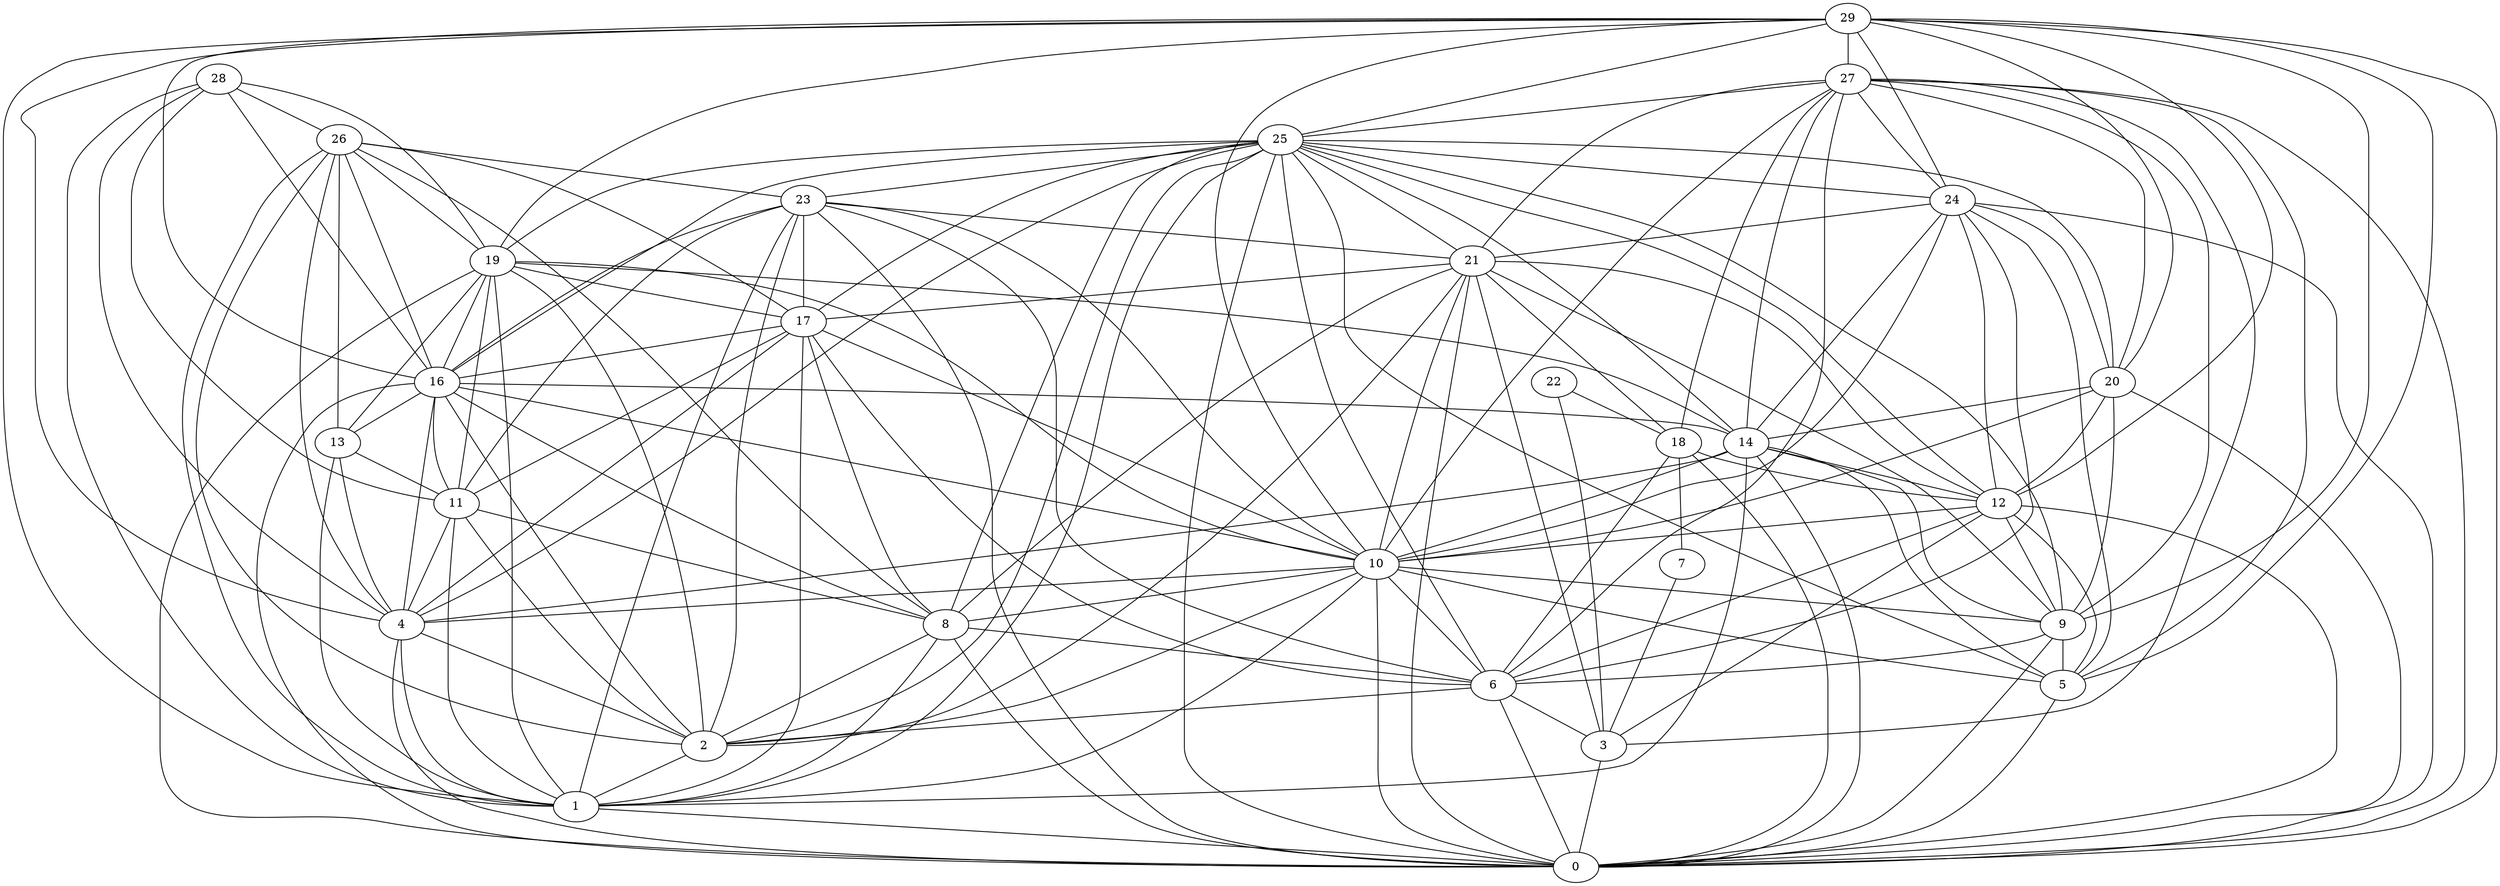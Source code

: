 digraph "sensornet-topology" {
label = "";
rankdir="BT";"0"->"1" [arrowhead = "both"] 
"0"->"3" [arrowhead = "both"] 
"0"->"4" [arrowhead = "both"] 
"0"->"5" [arrowhead = "both"] 
"0"->"6" [arrowhead = "both"] 
"0"->"8" [arrowhead = "both"] 
"0"->"9" [arrowhead = "both"] 
"0"->"10" [arrowhead = "both"] 
"0"->"12" [arrowhead = "both"] 
"0"->"14" [arrowhead = "both"] 
"0"->"16" [arrowhead = "both"] 
"0"->"18" [arrowhead = "both"] 
"0"->"19" [arrowhead = "both"] 
"0"->"20" [arrowhead = "both"] 
"0"->"21" [arrowhead = "both"] 
"0"->"23" [arrowhead = "both"] 
"0"->"24" [arrowhead = "both"] 
"0"->"25" [arrowhead = "both"] 
"0"->"27" [arrowhead = "both"] 
"0"->"29" [arrowhead = "both"] 
"1"->"2" [arrowhead = "both"] 
"1"->"4" [arrowhead = "both"] 
"1"->"8" [arrowhead = "both"] 
"1"->"10" [arrowhead = "both"] 
"1"->"11" [arrowhead = "both"] 
"1"->"13" [arrowhead = "both"] 
"1"->"14" [arrowhead = "both"] 
"1"->"17" [arrowhead = "both"] 
"1"->"19" [arrowhead = "both"] 
"1"->"23" [arrowhead = "both"] 
"1"->"25" [arrowhead = "both"] 
"1"->"26" [arrowhead = "both"] 
"1"->"28" [arrowhead = "both"] 
"1"->"29" [arrowhead = "both"] 
"2"->"4" [arrowhead = "both"] 
"2"->"6" [arrowhead = "both"] 
"2"->"8" [arrowhead = "both"] 
"2"->"10" [arrowhead = "both"] 
"2"->"11" [arrowhead = "both"] 
"2"->"16" [arrowhead = "both"] 
"2"->"19" [arrowhead = "both"] 
"2"->"21" [arrowhead = "both"] 
"2"->"23" [arrowhead = "both"] 
"2"->"25" [arrowhead = "both"] 
"2"->"26" [arrowhead = "both"] 
"3"->"6" [arrowhead = "both"] 
"3"->"7" [arrowhead = "both"] 
"3"->"12" [arrowhead = "both"] 
"3"->"21" [arrowhead = "both"] 
"3"->"22" [arrowhead = "both"] 
"3"->"27" [arrowhead = "both"] 
"4"->"10" [arrowhead = "both"] 
"4"->"11" [arrowhead = "both"] 
"4"->"13" [arrowhead = "both"] 
"4"->"14" [arrowhead = "both"] 
"4"->"16" [arrowhead = "both"] 
"4"->"17" [arrowhead = "both"] 
"4"->"25" [arrowhead = "both"] 
"4"->"26" [arrowhead = "both"] 
"4"->"28" [arrowhead = "both"] 
"4"->"29" [arrowhead = "both"] 
"5"->"9" [arrowhead = "both"] 
"5"->"10" [arrowhead = "both"] 
"5"->"12" [arrowhead = "both"] 
"5"->"14" [arrowhead = "both"] 
"5"->"24" [arrowhead = "both"] 
"5"->"25" [arrowhead = "both"] 
"5"->"27" [arrowhead = "both"] 
"5"->"29" [arrowhead = "both"] 
"6"->"8" [arrowhead = "both"] 
"6"->"9" [arrowhead = "both"] 
"6"->"10" [arrowhead = "both"] 
"6"->"12" [arrowhead = "both"] 
"6"->"17" [arrowhead = "both"] 
"6"->"18" [arrowhead = "both"] 
"6"->"23" [arrowhead = "both"] 
"6"->"24" [arrowhead = "both"] 
"6"->"25" [arrowhead = "both"] 
"6"->"27" [arrowhead = "both"] 
"7"->"18" [arrowhead = "both"] 
"8"->"10" [arrowhead = "both"] 
"8"->"11" [arrowhead = "both"] 
"8"->"16" [arrowhead = "both"] 
"8"->"17" [arrowhead = "both"] 
"8"->"21" [arrowhead = "both"] 
"8"->"25" [arrowhead = "both"] 
"8"->"26" [arrowhead = "both"] 
"9"->"10" [arrowhead = "both"] 
"9"->"12" [arrowhead = "both"] 
"9"->"14" [arrowhead = "both"] 
"9"->"20" [arrowhead = "both"] 
"9"->"21" [arrowhead = "both"] 
"9"->"25" [arrowhead = "both"] 
"9"->"27" [arrowhead = "both"] 
"9"->"29" [arrowhead = "both"] 
"10"->"12" [arrowhead = "both"] 
"10"->"14" [arrowhead = "both"] 
"10"->"16" [arrowhead = "both"] 
"10"->"17" [arrowhead = "both"] 
"10"->"19" [arrowhead = "both"] 
"10"->"20" [arrowhead = "both"] 
"10"->"21" [arrowhead = "both"] 
"10"->"23" [arrowhead = "both"] 
"10"->"24" [arrowhead = "both"] 
"10"->"27" [arrowhead = "both"] 
"10"->"29" [arrowhead = "both"] 
"11"->"13" [arrowhead = "both"] 
"11"->"16" [arrowhead = "both"] 
"11"->"17" [arrowhead = "both"] 
"11"->"19" [arrowhead = "both"] 
"11"->"23" [arrowhead = "both"] 
"11"->"28" [arrowhead = "both"] 
"12"->"14" [arrowhead = "both"] 
"12"->"18" [arrowhead = "both"] 
"12"->"20" [arrowhead = "both"] 
"12"->"21" [arrowhead = "both"] 
"12"->"24" [arrowhead = "both"] 
"12"->"25" [arrowhead = "both"] 
"12"->"29" [arrowhead = "both"] 
"13"->"16" [arrowhead = "both"] 
"13"->"19" [arrowhead = "both"] 
"13"->"26" [arrowhead = "both"] 
"14"->"16" [arrowhead = "both"] 
"14"->"19" [arrowhead = "both"] 
"14"->"20" [arrowhead = "both"] 
"14"->"24" [arrowhead = "both"] 
"14"->"25" [arrowhead = "both"] 
"14"->"27" [arrowhead = "both"] 
"16"->"17" [arrowhead = "both"] 
"16"->"19" [arrowhead = "both"] 
"16"->"23" [arrowhead = "both"] 
"16"->"25" [arrowhead = "both"] 
"16"->"26" [arrowhead = "both"] 
"16"->"28" [arrowhead = "both"] 
"16"->"29" [arrowhead = "both"] 
"17"->"19" [arrowhead = "both"] 
"17"->"21" [arrowhead = "both"] 
"17"->"23" [arrowhead = "both"] 
"17"->"25" [arrowhead = "both"] 
"17"->"26" [arrowhead = "both"] 
"18"->"21" [arrowhead = "both"] 
"18"->"22" [arrowhead = "both"] 
"18"->"27" [arrowhead = "both"] 
"19"->"25" [arrowhead = "both"] 
"19"->"26" [arrowhead = "both"] 
"19"->"28" [arrowhead = "both"] 
"19"->"29" [arrowhead = "both"] 
"20"->"24" [arrowhead = "both"] 
"20"->"25" [arrowhead = "both"] 
"20"->"27" [arrowhead = "both"] 
"20"->"29" [arrowhead = "both"] 
"21"->"23" [arrowhead = "both"] 
"21"->"24" [arrowhead = "both"] 
"21"->"25" [arrowhead = "both"] 
"21"->"27" [arrowhead = "both"] 
"23"->"25" [arrowhead = "both"] 
"23"->"26" [arrowhead = "both"] 
"24"->"25" [arrowhead = "both"] 
"24"->"27" [arrowhead = "both"] 
"24"->"29" [arrowhead = "both"] 
"25"->"27" [arrowhead = "both"] 
"25"->"29" [arrowhead = "both"] 
"26"->"28" [arrowhead = "both"] 
"27"->"29" [arrowhead = "both"] 
}